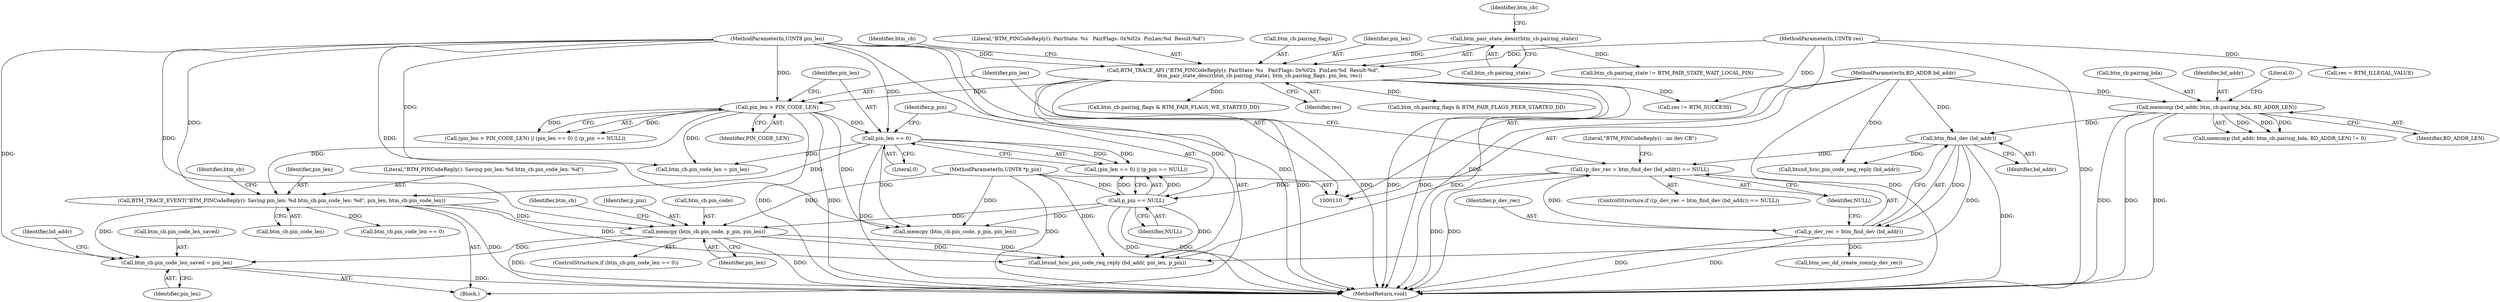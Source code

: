 digraph "1_Android_c677ee92595335233eb0e7b59809a1a94e7a678a@del" {
"1000365" [label="(Call,btm_cb.pin_code_len_saved = pin_len)"];
"1000347" [label="(Call,BTM_TRACE_EVENT(\"BTM_PINCodeReply(): Saving pin_len: %d btm_cb.pin_code_len: %d\", pin_len, btm_cb.pin_code_len))"];
"1000168" [label="(Call,pin_len > PIN_CODE_LEN)"];
"1000118" [label="(Call,BTM_TRACE_API (\"BTM_PINCodeReply(): PairState: %s   PairFlags: 0x%02x  PinLen:%d  Result:%d\",\n                    btm_pair_state_descr(btm_cb.pairing_state), btm_cb.pairing_flags, pin_len, res))"];
"1000120" [label="(Call,btm_pair_state_descr(btm_cb.pairing_state))"];
"1000113" [label="(MethodParameterIn,UINT8 pin_len)"];
"1000112" [label="(MethodParameterIn,UINT8 res)"];
"1000172" [label="(Call,pin_len == 0)"];
"1000359" [label="(Call,memcpy (btm_cb.pin_code, p_pin, pin_len))"];
"1000175" [label="(Call,p_pin == NULL)"];
"1000114" [label="(MethodParameterIn,UINT8 *p_pin)"];
"1000156" [label="(Call,(p_dev_rec = btm_find_dev (bd_addr)) == NULL)"];
"1000157" [label="(Call,p_dev_rec = btm_find_dev (bd_addr))"];
"1000159" [label="(Call,btm_find_dev (bd_addr))"];
"1000144" [label="(Call,memcmp (bd_addr, btm_cb.pairing_bda, BD_ADDR_LEN))"];
"1000111" [label="(MethodParameterIn,BD_ADDR bd_addr)"];
"1000369" [label="(Identifier,pin_len)"];
"1000111" [label="(MethodParameterIn,BD_ADDR bd_addr)"];
"1000311" [label="(Call,btm_sec_dd_create_conn(p_dev_rec))"];
"1000365" [label="(Call,btm_cb.pin_code_len_saved = pin_len)"];
"1000149" [label="(Identifier,BD_ADDR_LEN)"];
"1000173" [label="(Identifier,pin_len)"];
"1000145" [label="(Identifier,bd_addr)"];
"1000112" [label="(MethodParameterIn,UINT8 res)"];
"1000169" [label="(Identifier,pin_len)"];
"1000176" [label="(Identifier,p_pin)"];
"1000120" [label="(Call,btm_pair_state_descr(btm_cb.pairing_state))"];
"1000128" [label="(Identifier,res)"];
"1000130" [label="(Call,btm_cb.pairing_state != BTM_PAIR_STATE_WAIT_LOCAL_PIN)"];
"1000170" [label="(Identifier,PIN_CODE_LEN)"];
"1000121" [label="(Call,btm_cb.pairing_state)"];
"1000168" [label="(Call,pin_len > PIN_CODE_LEN)"];
"1000132" [label="(Identifier,btm_cb)"];
"1000172" [label="(Call,pin_len == 0)"];
"1000144" [label="(Call,memcmp (bd_addr, btm_cb.pairing_bda, BD_ADDR_LEN))"];
"1000366" [label="(Call,btm_cb.pin_code_len_saved)"];
"1000150" [label="(Literal,0)"];
"1000347" [label="(Call,BTM_TRACE_EVENT(\"BTM_PINCodeReply(): Saving pin_len: %d btm_cb.pin_code_len: %d\", pin_len, btm_cb.pin_code_len))"];
"1000348" [label="(Literal,\"BTM_PINCodeReply(): Saving pin_len: %d btm_cb.pin_code_len: %d\")"];
"1000175" [label="(Call,p_pin == NULL)"];
"1000119" [label="(Literal,\"BTM_PINCodeReply(): PairState: %s   PairFlags: 0x%02x  PinLen:%d  Result:%d\")"];
"1000124" [label="(Call,btm_cb.pairing_flags)"];
"1000359" [label="(Call,memcpy (btm_cb.pin_code, p_pin, pin_len))"];
"1000114" [label="(MethodParameterIn,UINT8 *p_pin)"];
"1000160" [label="(Identifier,bd_addr)"];
"1000125" [label="(Identifier,btm_cb)"];
"1000171" [label="(Call,(pin_len == 0) || (p_pin == NULL))"];
"1000370" [label="(Call,btsnd_hcic_pin_code_req_reply (bd_addr, pin_len, p_pin))"];
"1000260" [label="(Call,memcpy (btm_cb.pin_code, p_pin, pin_len))"];
"1000164" [label="(Literal,\"BTM_PINCodeReply() - no dev CB\")"];
"1000374" [label="(MethodReturn,void)"];
"1000156" [label="(Call,(p_dev_rec = btm_find_dev (bd_addr)) == NULL)"];
"1000161" [label="(Identifier,NULL)"];
"1000167" [label="(Call,(pin_len > PIN_CODE_LEN) || (pin_len == 0) || (p_pin == NULL))"];
"1000188" [label="(Call,btm_cb.pairing_flags & BTM_PAIR_FLAGS_PEER_STARTED_DD)"];
"1000350" [label="(Call,btm_cb.pin_code_len)"];
"1000354" [label="(Call,btm_cb.pin_code_len == 0)"];
"1000116" [label="(Block,)"];
"1000367" [label="(Identifier,btm_cb)"];
"1000212" [label="(Call,btsnd_hcic_pin_code_neg_reply (bd_addr))"];
"1000371" [label="(Identifier,bd_addr)"];
"1000118" [label="(Call,BTM_TRACE_API (\"BTM_PINCodeReply(): PairState: %s   PairFlags: 0x%02x  PinLen:%d  Result:%d\",\n                    btm_pair_state_descr(btm_cb.pairing_state), btm_cb.pairing_flags, pin_len, res))"];
"1000127" [label="(Identifier,pin_len)"];
"1000255" [label="(Call,btm_cb.pin_code_len = pin_len)"];
"1000363" [label="(Identifier,p_pin)"];
"1000143" [label="(Call,memcmp (bd_addr, btm_cb.pairing_bda, BD_ADDR_LEN) != 0)"];
"1000356" [label="(Identifier,btm_cb)"];
"1000177" [label="(Identifier,NULL)"];
"1000113" [label="(MethodParameterIn,UINT8 pin_len)"];
"1000159" [label="(Call,btm_find_dev (bd_addr))"];
"1000146" [label="(Call,btm_cb.pairing_bda)"];
"1000353" [label="(ControlStructure,if (btm_cb.pin_code_len == 0))"];
"1000174" [label="(Literal,0)"];
"1000182" [label="(Call,res != BTM_SUCCESS)"];
"1000364" [label="(Identifier,pin_len)"];
"1000349" [label="(Identifier,pin_len)"];
"1000178" [label="(Call,res = BTM_ILLEGAL_VALUE)"];
"1000155" [label="(ControlStructure,if ((p_dev_rec = btm_find_dev (bd_addr)) == NULL))"];
"1000360" [label="(Call,btm_cb.pin_code)"];
"1000157" [label="(Call,p_dev_rec = btm_find_dev (bd_addr))"];
"1000158" [label="(Identifier,p_dev_rec)"];
"1000238" [label="(Call,btm_cb.pairing_flags & BTM_PAIR_FLAGS_WE_STARTED_DD)"];
"1000365" -> "1000116"  [label="AST: "];
"1000365" -> "1000369"  [label="CFG: "];
"1000366" -> "1000365"  [label="AST: "];
"1000369" -> "1000365"  [label="AST: "];
"1000371" -> "1000365"  [label="CFG: "];
"1000365" -> "1000374"  [label="DDG: "];
"1000347" -> "1000365"  [label="DDG: "];
"1000359" -> "1000365"  [label="DDG: "];
"1000113" -> "1000365"  [label="DDG: "];
"1000347" -> "1000116"  [label="AST: "];
"1000347" -> "1000350"  [label="CFG: "];
"1000348" -> "1000347"  [label="AST: "];
"1000349" -> "1000347"  [label="AST: "];
"1000350" -> "1000347"  [label="AST: "];
"1000356" -> "1000347"  [label="CFG: "];
"1000347" -> "1000374"  [label="DDG: "];
"1000168" -> "1000347"  [label="DDG: "];
"1000172" -> "1000347"  [label="DDG: "];
"1000113" -> "1000347"  [label="DDG: "];
"1000347" -> "1000354"  [label="DDG: "];
"1000347" -> "1000359"  [label="DDG: "];
"1000347" -> "1000370"  [label="DDG: "];
"1000168" -> "1000167"  [label="AST: "];
"1000168" -> "1000170"  [label="CFG: "];
"1000169" -> "1000168"  [label="AST: "];
"1000170" -> "1000168"  [label="AST: "];
"1000173" -> "1000168"  [label="CFG: "];
"1000167" -> "1000168"  [label="CFG: "];
"1000168" -> "1000374"  [label="DDG: "];
"1000168" -> "1000374"  [label="DDG: "];
"1000168" -> "1000167"  [label="DDG: "];
"1000168" -> "1000167"  [label="DDG: "];
"1000118" -> "1000168"  [label="DDG: "];
"1000113" -> "1000168"  [label="DDG: "];
"1000168" -> "1000172"  [label="DDG: "];
"1000168" -> "1000255"  [label="DDG: "];
"1000168" -> "1000260"  [label="DDG: "];
"1000118" -> "1000116"  [label="AST: "];
"1000118" -> "1000128"  [label="CFG: "];
"1000119" -> "1000118"  [label="AST: "];
"1000120" -> "1000118"  [label="AST: "];
"1000124" -> "1000118"  [label="AST: "];
"1000127" -> "1000118"  [label="AST: "];
"1000128" -> "1000118"  [label="AST: "];
"1000132" -> "1000118"  [label="CFG: "];
"1000118" -> "1000374"  [label="DDG: "];
"1000118" -> "1000374"  [label="DDG: "];
"1000118" -> "1000374"  [label="DDG: "];
"1000118" -> "1000374"  [label="DDG: "];
"1000118" -> "1000374"  [label="DDG: "];
"1000120" -> "1000118"  [label="DDG: "];
"1000113" -> "1000118"  [label="DDG: "];
"1000112" -> "1000118"  [label="DDG: "];
"1000118" -> "1000182"  [label="DDG: "];
"1000118" -> "1000188"  [label="DDG: "];
"1000118" -> "1000238"  [label="DDG: "];
"1000120" -> "1000121"  [label="CFG: "];
"1000121" -> "1000120"  [label="AST: "];
"1000125" -> "1000120"  [label="CFG: "];
"1000120" -> "1000130"  [label="DDG: "];
"1000113" -> "1000110"  [label="AST: "];
"1000113" -> "1000374"  [label="DDG: "];
"1000113" -> "1000172"  [label="DDG: "];
"1000113" -> "1000255"  [label="DDG: "];
"1000113" -> "1000260"  [label="DDG: "];
"1000113" -> "1000359"  [label="DDG: "];
"1000113" -> "1000370"  [label="DDG: "];
"1000112" -> "1000110"  [label="AST: "];
"1000112" -> "1000374"  [label="DDG: "];
"1000112" -> "1000178"  [label="DDG: "];
"1000112" -> "1000182"  [label="DDG: "];
"1000172" -> "1000171"  [label="AST: "];
"1000172" -> "1000174"  [label="CFG: "];
"1000173" -> "1000172"  [label="AST: "];
"1000174" -> "1000172"  [label="AST: "];
"1000176" -> "1000172"  [label="CFG: "];
"1000171" -> "1000172"  [label="CFG: "];
"1000172" -> "1000374"  [label="DDG: "];
"1000172" -> "1000171"  [label="DDG: "];
"1000172" -> "1000171"  [label="DDG: "];
"1000172" -> "1000255"  [label="DDG: "];
"1000172" -> "1000260"  [label="DDG: "];
"1000359" -> "1000353"  [label="AST: "];
"1000359" -> "1000364"  [label="CFG: "];
"1000360" -> "1000359"  [label="AST: "];
"1000363" -> "1000359"  [label="AST: "];
"1000364" -> "1000359"  [label="AST: "];
"1000367" -> "1000359"  [label="CFG: "];
"1000359" -> "1000374"  [label="DDG: "];
"1000359" -> "1000374"  [label="DDG: "];
"1000175" -> "1000359"  [label="DDG: "];
"1000114" -> "1000359"  [label="DDG: "];
"1000359" -> "1000370"  [label="DDG: "];
"1000359" -> "1000370"  [label="DDG: "];
"1000175" -> "1000171"  [label="AST: "];
"1000175" -> "1000177"  [label="CFG: "];
"1000176" -> "1000175"  [label="AST: "];
"1000177" -> "1000175"  [label="AST: "];
"1000171" -> "1000175"  [label="CFG: "];
"1000175" -> "1000374"  [label="DDG: "];
"1000175" -> "1000374"  [label="DDG: "];
"1000175" -> "1000171"  [label="DDG: "];
"1000175" -> "1000171"  [label="DDG: "];
"1000114" -> "1000175"  [label="DDG: "];
"1000156" -> "1000175"  [label="DDG: "];
"1000175" -> "1000260"  [label="DDG: "];
"1000175" -> "1000370"  [label="DDG: "];
"1000114" -> "1000110"  [label="AST: "];
"1000114" -> "1000374"  [label="DDG: "];
"1000114" -> "1000260"  [label="DDG: "];
"1000114" -> "1000370"  [label="DDG: "];
"1000156" -> "1000155"  [label="AST: "];
"1000156" -> "1000161"  [label="CFG: "];
"1000157" -> "1000156"  [label="AST: "];
"1000161" -> "1000156"  [label="AST: "];
"1000164" -> "1000156"  [label="CFG: "];
"1000169" -> "1000156"  [label="CFG: "];
"1000156" -> "1000374"  [label="DDG: "];
"1000156" -> "1000374"  [label="DDG: "];
"1000157" -> "1000156"  [label="DDG: "];
"1000159" -> "1000156"  [label="DDG: "];
"1000157" -> "1000159"  [label="CFG: "];
"1000158" -> "1000157"  [label="AST: "];
"1000159" -> "1000157"  [label="AST: "];
"1000161" -> "1000157"  [label="CFG: "];
"1000157" -> "1000374"  [label="DDG: "];
"1000157" -> "1000374"  [label="DDG: "];
"1000159" -> "1000157"  [label="DDG: "];
"1000157" -> "1000311"  [label="DDG: "];
"1000159" -> "1000160"  [label="CFG: "];
"1000160" -> "1000159"  [label="AST: "];
"1000159" -> "1000374"  [label="DDG: "];
"1000144" -> "1000159"  [label="DDG: "];
"1000111" -> "1000159"  [label="DDG: "];
"1000159" -> "1000212"  [label="DDG: "];
"1000159" -> "1000370"  [label="DDG: "];
"1000144" -> "1000143"  [label="AST: "];
"1000144" -> "1000149"  [label="CFG: "];
"1000145" -> "1000144"  [label="AST: "];
"1000146" -> "1000144"  [label="AST: "];
"1000149" -> "1000144"  [label="AST: "];
"1000150" -> "1000144"  [label="CFG: "];
"1000144" -> "1000374"  [label="DDG: "];
"1000144" -> "1000374"  [label="DDG: "];
"1000144" -> "1000374"  [label="DDG: "];
"1000144" -> "1000143"  [label="DDG: "];
"1000144" -> "1000143"  [label="DDG: "];
"1000144" -> "1000143"  [label="DDG: "];
"1000111" -> "1000144"  [label="DDG: "];
"1000111" -> "1000110"  [label="AST: "];
"1000111" -> "1000374"  [label="DDG: "];
"1000111" -> "1000212"  [label="DDG: "];
"1000111" -> "1000370"  [label="DDG: "];
}
